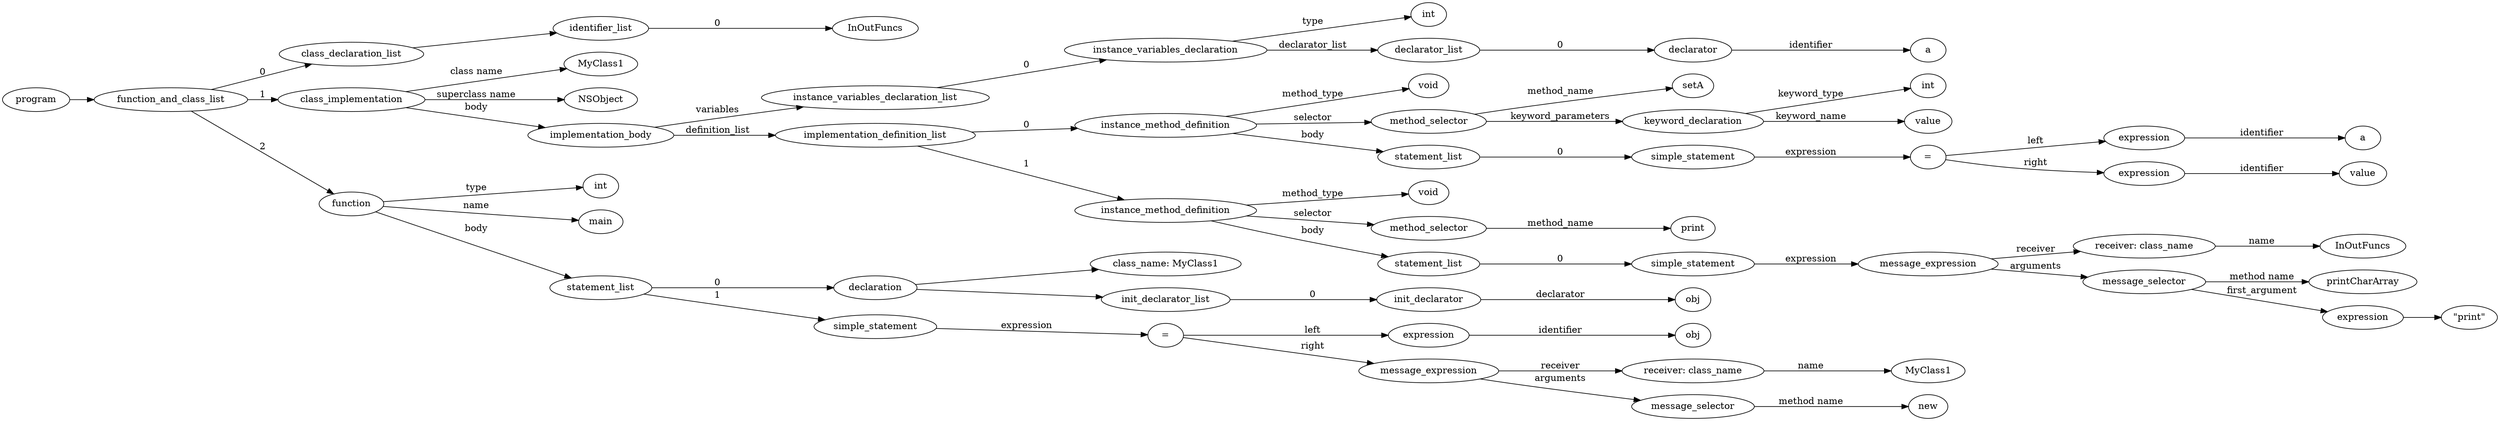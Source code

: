 digraph ObjectiveC { rankdir="LR";
44[label="program"];
44->2;
2[label="function_and_class_list"];
2->1[label="0"];
1[label="class_declaration_list"];
1->0;
0[label="identifier_list"];
0.0 [label="InOutFuncs"];
0->0.0 [label="0"];
2->30[label="1"];
30[label="class_implementation"];
30.1 [label="MyClass1"];
30->30.1 [label="class name"];
30.2 [label="NSObject"];
30->30.2 [label="superclass name"];
30->29[label="body"];
29[label="implementation_body"];
29->7[label="variables"];
7[label="instance_variables_declaration_list"];
7->6[label="0"];
6[label="instance_variables_declaration"];
6->3[label="type"];
3[label="int"];
6->5[label="declarator_list"];
5[label="declarator_list"];
5->4[label="0"];
4[label="declarator"];
4.1 [label="a"];
4->4.1[label="identifier"];
29->18[label="definition_list"];
18[label="implementation_definition_list"];
18->17[label="0"];
17[label="instance_method_definition"];
17->16[label="method_type"];
16[label="void"];
17->10[label="selector"];
10[label="method_selector"];
10->10.1 [label="method_name"];
10.1 [label="setA"];
10->9[label="keyword_parameters"];
9[label="keyword_declaration"];
9->8[label="keyword_type"];
8[label="int"];
9->9.2 [label="keyword_name"];
9.2 [label="value"];
17->15[label="body"];
15[label="statement_list"];
15->14[label="0"];
14[label="simple_statement"];
14->13[label="expression"];
13[label="expression"];
13[label="="];
13->11[label="left"];
11[label="expression"];
11->11.1 [label="identifier"];11.1[label="a"];
13->12[label="right"];
12[label="expression"];
12->12.1 [label="identifier"];12.1[label="value"];
18->28[label="1"];
28[label="instance_method_definition"];
28->27[label="method_type"];
27[label="void"];
28->19[label="selector"];
19[label="method_selector"];
19->19.1 [label="method_name"];
19.1 [label="print"];
28->26[label="body"];
26[label="statement_list"];
26->25[label="0"];
25[label="simple_statement"];
25->24[label="expression"];
24[label="expression"];
24[label="message_expression"];
24->20[label="receiver"];
20[label="receiver: class_name"];
20.1 [label="InOutFuncs"];
20->20.1 [label="name"];
24->23[label="arguments"];
23[label="message_selector"];
23.1 [label="printCharArray"];
23->23.1 [label="method name"]; 
23->22[label="first_argument"];
22[label="expression"];
22->21;
21[label=<"print">];
2->43[label="2"];
43[label="function"];
43->31[label="type"];
31[label="int"];
43->43.1 [label="name"];
43.1 [label="main"];
43->36[label="body"];
36[label="statement_list"];
36->35[label="0"];
35[label="declaration"];
35->34;
34[label="class_name: MyClass1"];
35->33;
33[label="init_declarator_list"];
33->32[label="0"];
32[label="init_declarator"];
32.1 [label="obj"];
32->32.1[label="declarator"];
36->42[label="1"];
42[label="simple_statement"];
42->41[label="expression"];
41[label="expression"];
41[label="="];
41->37[label="left"];
37[label="expression"];
37->37.1 [label="identifier"];37.1[label="obj"];
41->40[label="right"];
40[label="expression"];
40[label="message_expression"];
40->38[label="receiver"];
38[label="receiver: class_name"];
38.1 [label="MyClass1"];
38->38.1 [label="name"];
40->39[label="arguments"];
39[label="message_selector"];
39.1 [label="new"];
39->39.1 [label="method name"]; 
}
